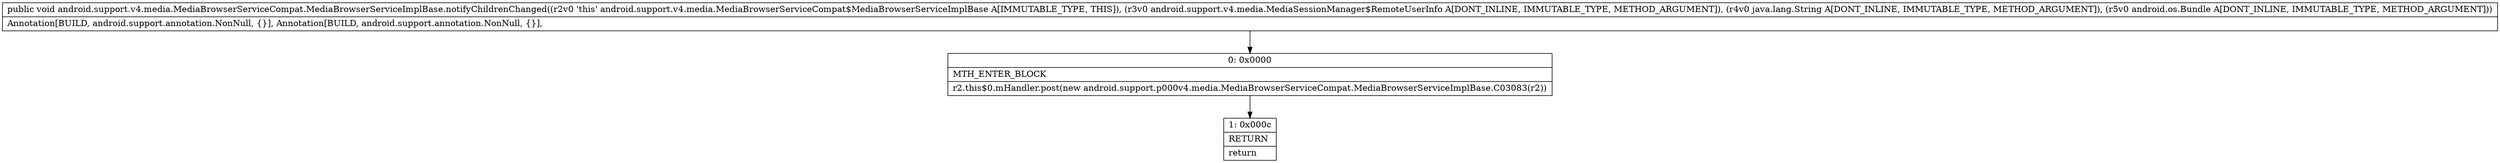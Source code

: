 digraph "CFG forandroid.support.v4.media.MediaBrowserServiceCompat.MediaBrowserServiceImplBase.notifyChildrenChanged(Landroid\/support\/v4\/media\/MediaSessionManager$RemoteUserInfo;Ljava\/lang\/String;Landroid\/os\/Bundle;)V" {
Node_0 [shape=record,label="{0\:\ 0x0000|MTH_ENTER_BLOCK\l|r2.this$0.mHandler.post(new android.support.p000v4.media.MediaBrowserServiceCompat.MediaBrowserServiceImplBase.C03083(r2))\l}"];
Node_1 [shape=record,label="{1\:\ 0x000c|RETURN\l|return\l}"];
MethodNode[shape=record,label="{public void android.support.v4.media.MediaBrowserServiceCompat.MediaBrowserServiceImplBase.notifyChildrenChanged((r2v0 'this' android.support.v4.media.MediaBrowserServiceCompat$MediaBrowserServiceImplBase A[IMMUTABLE_TYPE, THIS]), (r3v0 android.support.v4.media.MediaSessionManager$RemoteUserInfo A[DONT_INLINE, IMMUTABLE_TYPE, METHOD_ARGUMENT]), (r4v0 java.lang.String A[DONT_INLINE, IMMUTABLE_TYPE, METHOD_ARGUMENT]), (r5v0 android.os.Bundle A[DONT_INLINE, IMMUTABLE_TYPE, METHOD_ARGUMENT]))  | Annotation[BUILD, android.support.annotation.NonNull, \{\}], Annotation[BUILD, android.support.annotation.NonNull, \{\}], \l}"];
MethodNode -> Node_0;
Node_0 -> Node_1;
}

